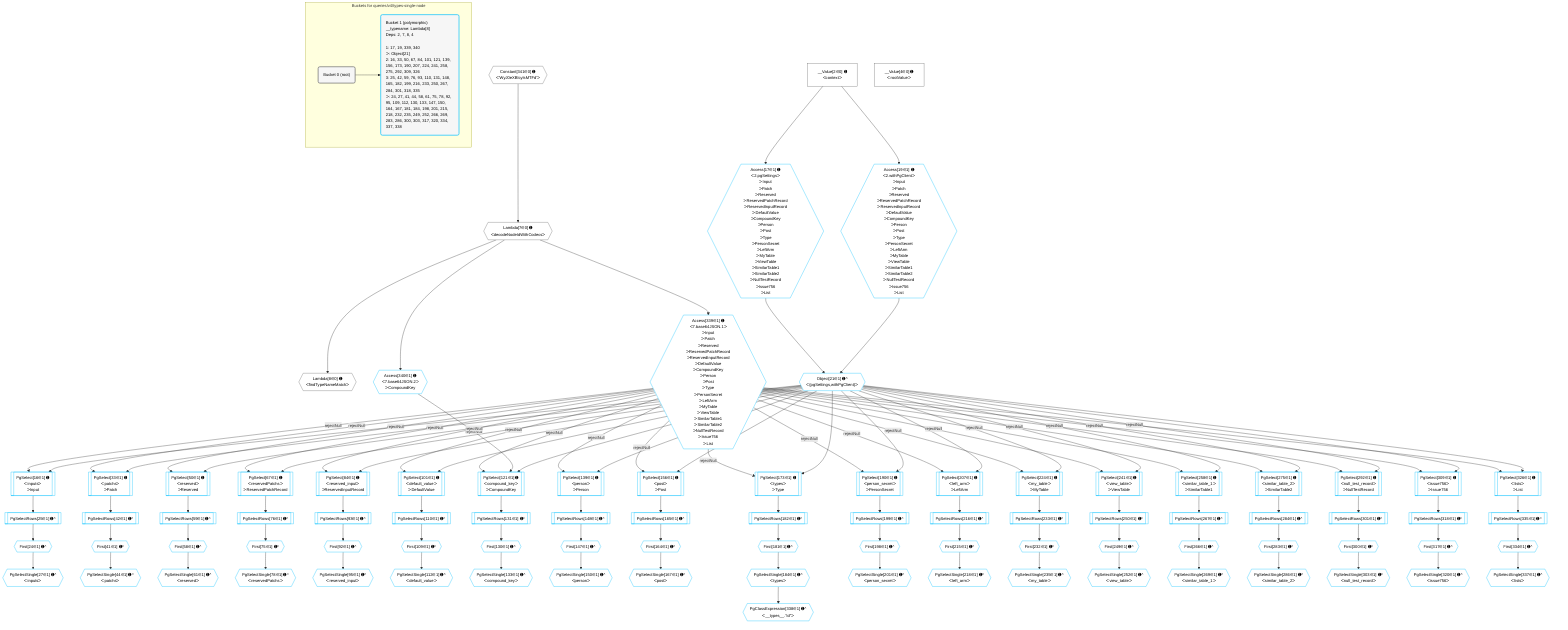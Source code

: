 %%{init: {'themeVariables': { 'fontSize': '12px'}}}%%
graph TD
    classDef path fill:#eee,stroke:#000,color:#000
    classDef plan fill:#fff,stroke-width:1px,color:#000
    classDef itemplan fill:#fff,stroke-width:2px,color:#000
    classDef unbatchedplan fill:#dff,stroke-width:1px,color:#000
    classDef sideeffectplan fill:#fcc,stroke-width:2px,color:#000
    classDef bucket fill:#f6f6f6,color:#000,stroke-width:2px,text-align:left

    subgraph "Buckets for queries/v4/types-single-node"
    Bucket0("Bucket 0 (root)"):::bucket
    Bucket1("Bucket 1 (polymorphic)<br />__typename: Lambda[8]<br />Deps: 2, 7, 8, 4<br /><br />1: 17, 19, 339, 340<br />ᐳ: Object[21]<br />2: 16, 33, 50, 67, 84, 101, 121, 139, 156, 173, 190, 207, 224, 241, 258, 275, 292, 309, 326<br />3: 25, 42, 59, 76, 93, 110, 131, 148, 165, 182, 199, 216, 233, 250, 267, 284, 301, 318, 335<br />ᐳ: 24, 27, 41, 44, 58, 61, 75, 78, 92, 95, 109, 112, 130, 133, 147, 150, 164, 167, 181, 184, 198, 201, 215, 218, 232, 235, 249, 252, 266, 269, 283, 286, 300, 303, 317, 320, 334, 337, 338"):::bucket
    end
    Bucket0 --> Bucket1

    %% plan dependencies
    Lambda7{{"Lambda[7∈0] ➊<br />ᐸdecodeNodeIdWithCodecsᐳ"}}:::plan
    Constant341{{"Constant[341∈0] ➊<br />ᐸ'WyJ0eXBlcyIsMTFd'ᐳ"}}:::plan
    Constant341 --> Lambda7
    Lambda8{{"Lambda[8∈0] ➊<br />ᐸfindTypeNameMatchᐳ"}}:::plan
    Lambda7 --> Lambda8
    __Value2["__Value[2∈0] ➊<br />ᐸcontextᐳ"]:::plan
    __Value4["__Value[4∈0] ➊<br />ᐸrootValueᐳ"]:::plan
    PgSelect121[["PgSelect[121∈1] ➊<br />ᐸcompound_keyᐳ<br />ᐳCompoundKey"]]:::plan
    Object21{{"Object[21∈1] ➊^<br />ᐸ{pgSettings,withPgClient}ᐳ"}}:::plan
    Access339{{"Access[339∈1] ➊<br />ᐸ7.base64JSON.1ᐳ<br />ᐳInput<br />ᐳPatch<br />ᐳReserved<br />ᐳReservedPatchRecord<br />ᐳReservedInputRecord<br />ᐳDefaultValue<br />ᐳCompoundKey<br />ᐳPerson<br />ᐳPost<br />ᐳType<br />ᐳPersonSecret<br />ᐳLeftArm<br />ᐳMyTable<br />ᐳViewTable<br />ᐳSimilarTable1<br />ᐳSimilarTable2<br />ᐳNullTestRecord<br />ᐳIssue756<br />ᐳList"}}:::plan
    Access340{{"Access[340∈1] ➊<br />ᐸ7.base64JSON.2ᐳ<br />ᐳCompoundKey"}}:::plan
    Access339 -->|rejectNull| PgSelect121
    Access340 -->|rejectNull| PgSelect121
    Object21 --> PgSelect121
    PgSelect16[["PgSelect[16∈1] ➊<br />ᐸinputsᐳ<br />ᐳInput"]]:::plan
    Access339 -->|rejectNull| PgSelect16
    Object21 --> PgSelect16
    Access17{{"Access[17∈1] ➊<br />ᐸ2.pgSettingsᐳ<br />ᐳInput<br />ᐳPatch<br />ᐳReserved<br />ᐳReservedPatchRecord<br />ᐳReservedInputRecord<br />ᐳDefaultValue<br />ᐳCompoundKey<br />ᐳPerson<br />ᐳPost<br />ᐳType<br />ᐳPersonSecret<br />ᐳLeftArm<br />ᐳMyTable<br />ᐳViewTable<br />ᐳSimilarTable1<br />ᐳSimilarTable2<br />ᐳNullTestRecord<br />ᐳIssue756<br />ᐳList"}}:::plan
    Access19{{"Access[19∈1] ➊<br />ᐸ2.withPgClientᐳ<br />ᐳInput<br />ᐳPatch<br />ᐳReserved<br />ᐳReservedPatchRecord<br />ᐳReservedInputRecord<br />ᐳDefaultValue<br />ᐳCompoundKey<br />ᐳPerson<br />ᐳPost<br />ᐳType<br />ᐳPersonSecret<br />ᐳLeftArm<br />ᐳMyTable<br />ᐳViewTable<br />ᐳSimilarTable1<br />ᐳSimilarTable2<br />ᐳNullTestRecord<br />ᐳIssue756<br />ᐳList"}}:::plan
    Access17 & Access19 --> Object21
    PgSelect33[["PgSelect[33∈1] ➊<br />ᐸpatchsᐳ<br />ᐳPatch"]]:::plan
    Access339 -->|rejectNull| PgSelect33
    Object21 --> PgSelect33
    PgSelect50[["PgSelect[50∈1] ➊<br />ᐸreservedᐳ<br />ᐳReserved"]]:::plan
    Access339 -->|rejectNull| PgSelect50
    Object21 --> PgSelect50
    PgSelect67[["PgSelect[67∈1] ➊<br />ᐸreservedPatchsᐳ<br />ᐳReservedPatchRecord"]]:::plan
    Access339 -->|rejectNull| PgSelect67
    Object21 --> PgSelect67
    PgSelect84[["PgSelect[84∈1] ➊<br />ᐸreserved_inputᐳ<br />ᐳReservedInputRecord"]]:::plan
    Access339 -->|rejectNull| PgSelect84
    Object21 --> PgSelect84
    PgSelect101[["PgSelect[101∈1] ➊<br />ᐸdefault_valueᐳ<br />ᐳDefaultValue"]]:::plan
    Access339 -->|rejectNull| PgSelect101
    Object21 --> PgSelect101
    PgSelect139[["PgSelect[139∈1] ➊<br />ᐸpersonᐳ<br />ᐳPerson"]]:::plan
    Access339 -->|rejectNull| PgSelect139
    Object21 --> PgSelect139
    PgSelect156[["PgSelect[156∈1] ➊<br />ᐸpostᐳ<br />ᐳPost"]]:::plan
    Access339 -->|rejectNull| PgSelect156
    Object21 --> PgSelect156
    PgSelect173[["PgSelect[173∈1] ➊<br />ᐸtypesᐳ<br />ᐳType"]]:::plan
    Access339 -->|rejectNull| PgSelect173
    Object21 --> PgSelect173
    PgSelect190[["PgSelect[190∈1] ➊<br />ᐸperson_secretᐳ<br />ᐳPersonSecret"]]:::plan
    Access339 -->|rejectNull| PgSelect190
    Object21 --> PgSelect190
    PgSelect207[["PgSelect[207∈1] ➊<br />ᐸleft_armᐳ<br />ᐳLeftArm"]]:::plan
    Access339 -->|rejectNull| PgSelect207
    Object21 --> PgSelect207
    PgSelect224[["PgSelect[224∈1] ➊<br />ᐸmy_tableᐳ<br />ᐳMyTable"]]:::plan
    Access339 -->|rejectNull| PgSelect224
    Object21 --> PgSelect224
    PgSelect241[["PgSelect[241∈1] ➊<br />ᐸview_tableᐳ<br />ᐳViewTable"]]:::plan
    Access339 -->|rejectNull| PgSelect241
    Object21 --> PgSelect241
    PgSelect258[["PgSelect[258∈1] ➊<br />ᐸsimilar_table_1ᐳ<br />ᐳSimilarTable1"]]:::plan
    Access339 -->|rejectNull| PgSelect258
    Object21 --> PgSelect258
    PgSelect275[["PgSelect[275∈1] ➊<br />ᐸsimilar_table_2ᐳ<br />ᐳSimilarTable2"]]:::plan
    Access339 -->|rejectNull| PgSelect275
    Object21 --> PgSelect275
    PgSelect292[["PgSelect[292∈1] ➊<br />ᐸnull_test_recordᐳ<br />ᐳNullTestRecord"]]:::plan
    Access339 -->|rejectNull| PgSelect292
    Object21 --> PgSelect292
    PgSelect309[["PgSelect[309∈1] ➊<br />ᐸissue756ᐳ<br />ᐳIssue756"]]:::plan
    Access339 -->|rejectNull| PgSelect309
    Object21 --> PgSelect309
    PgSelect326[["PgSelect[326∈1] ➊<br />ᐸlistsᐳ<br />ᐳList"]]:::plan
    Access339 -->|rejectNull| PgSelect326
    Object21 --> PgSelect326
    __Value2 --> Access17
    __Value2 --> Access19
    First24{{"First[24∈1] ➊^"}}:::plan
    PgSelectRows25[["PgSelectRows[25∈1] ➊^"]]:::plan
    PgSelectRows25 --> First24
    PgSelect16 --> PgSelectRows25
    PgSelectSingle27{{"PgSelectSingle[27∈1] ➊^<br />ᐸinputsᐳ"}}:::plan
    First24 --> PgSelectSingle27
    First41{{"First[41∈1] ➊^"}}:::plan
    PgSelectRows42[["PgSelectRows[42∈1] ➊^"]]:::plan
    PgSelectRows42 --> First41
    PgSelect33 --> PgSelectRows42
    PgSelectSingle44{{"PgSelectSingle[44∈1] ➊^<br />ᐸpatchsᐳ"}}:::plan
    First41 --> PgSelectSingle44
    First58{{"First[58∈1] ➊^"}}:::plan
    PgSelectRows59[["PgSelectRows[59∈1] ➊^"]]:::plan
    PgSelectRows59 --> First58
    PgSelect50 --> PgSelectRows59
    PgSelectSingle61{{"PgSelectSingle[61∈1] ➊^<br />ᐸreservedᐳ"}}:::plan
    First58 --> PgSelectSingle61
    First75{{"First[75∈1] ➊^"}}:::plan
    PgSelectRows76[["PgSelectRows[76∈1] ➊^"]]:::plan
    PgSelectRows76 --> First75
    PgSelect67 --> PgSelectRows76
    PgSelectSingle78{{"PgSelectSingle[78∈1] ➊^<br />ᐸreservedPatchsᐳ"}}:::plan
    First75 --> PgSelectSingle78
    First92{{"First[92∈1] ➊^"}}:::plan
    PgSelectRows93[["PgSelectRows[93∈1] ➊^"]]:::plan
    PgSelectRows93 --> First92
    PgSelect84 --> PgSelectRows93
    PgSelectSingle95{{"PgSelectSingle[95∈1] ➊^<br />ᐸreserved_inputᐳ"}}:::plan
    First92 --> PgSelectSingle95
    First109{{"First[109∈1] ➊^"}}:::plan
    PgSelectRows110[["PgSelectRows[110∈1] ➊^"]]:::plan
    PgSelectRows110 --> First109
    PgSelect101 --> PgSelectRows110
    PgSelectSingle112{{"PgSelectSingle[112∈1] ➊^<br />ᐸdefault_valueᐳ"}}:::plan
    First109 --> PgSelectSingle112
    First130{{"First[130∈1] ➊^"}}:::plan
    PgSelectRows131[["PgSelectRows[131∈1] ➊^"]]:::plan
    PgSelectRows131 --> First130
    PgSelect121 --> PgSelectRows131
    PgSelectSingle133{{"PgSelectSingle[133∈1] ➊^<br />ᐸcompound_keyᐳ"}}:::plan
    First130 --> PgSelectSingle133
    First147{{"First[147∈1] ➊^"}}:::plan
    PgSelectRows148[["PgSelectRows[148∈1] ➊^"]]:::plan
    PgSelectRows148 --> First147
    PgSelect139 --> PgSelectRows148
    PgSelectSingle150{{"PgSelectSingle[150∈1] ➊^<br />ᐸpersonᐳ"}}:::plan
    First147 --> PgSelectSingle150
    First164{{"First[164∈1] ➊^"}}:::plan
    PgSelectRows165[["PgSelectRows[165∈1] ➊^"]]:::plan
    PgSelectRows165 --> First164
    PgSelect156 --> PgSelectRows165
    PgSelectSingle167{{"PgSelectSingle[167∈1] ➊^<br />ᐸpostᐳ"}}:::plan
    First164 --> PgSelectSingle167
    First181{{"First[181∈1] ➊^"}}:::plan
    PgSelectRows182[["PgSelectRows[182∈1] ➊^"]]:::plan
    PgSelectRows182 --> First181
    PgSelect173 --> PgSelectRows182
    PgSelectSingle184{{"PgSelectSingle[184∈1] ➊^<br />ᐸtypesᐳ"}}:::plan
    First181 --> PgSelectSingle184
    First198{{"First[198∈1] ➊^"}}:::plan
    PgSelectRows199[["PgSelectRows[199∈1] ➊^"]]:::plan
    PgSelectRows199 --> First198
    PgSelect190 --> PgSelectRows199
    PgSelectSingle201{{"PgSelectSingle[201∈1] ➊^<br />ᐸperson_secretᐳ"}}:::plan
    First198 --> PgSelectSingle201
    First215{{"First[215∈1] ➊^"}}:::plan
    PgSelectRows216[["PgSelectRows[216∈1] ➊^"]]:::plan
    PgSelectRows216 --> First215
    PgSelect207 --> PgSelectRows216
    PgSelectSingle218{{"PgSelectSingle[218∈1] ➊^<br />ᐸleft_armᐳ"}}:::plan
    First215 --> PgSelectSingle218
    First232{{"First[232∈1] ➊^"}}:::plan
    PgSelectRows233[["PgSelectRows[233∈1] ➊^"]]:::plan
    PgSelectRows233 --> First232
    PgSelect224 --> PgSelectRows233
    PgSelectSingle235{{"PgSelectSingle[235∈1] ➊^<br />ᐸmy_tableᐳ"}}:::plan
    First232 --> PgSelectSingle235
    First249{{"First[249∈1] ➊^"}}:::plan
    PgSelectRows250[["PgSelectRows[250∈1] ➊^"]]:::plan
    PgSelectRows250 --> First249
    PgSelect241 --> PgSelectRows250
    PgSelectSingle252{{"PgSelectSingle[252∈1] ➊^<br />ᐸview_tableᐳ"}}:::plan
    First249 --> PgSelectSingle252
    First266{{"First[266∈1] ➊^"}}:::plan
    PgSelectRows267[["PgSelectRows[267∈1] ➊^"]]:::plan
    PgSelectRows267 --> First266
    PgSelect258 --> PgSelectRows267
    PgSelectSingle269{{"PgSelectSingle[269∈1] ➊^<br />ᐸsimilar_table_1ᐳ"}}:::plan
    First266 --> PgSelectSingle269
    First283{{"First[283∈1] ➊^"}}:::plan
    PgSelectRows284[["PgSelectRows[284∈1] ➊^"]]:::plan
    PgSelectRows284 --> First283
    PgSelect275 --> PgSelectRows284
    PgSelectSingle286{{"PgSelectSingle[286∈1] ➊^<br />ᐸsimilar_table_2ᐳ"}}:::plan
    First283 --> PgSelectSingle286
    First300{{"First[300∈1] ➊^"}}:::plan
    PgSelectRows301[["PgSelectRows[301∈1] ➊^"]]:::plan
    PgSelectRows301 --> First300
    PgSelect292 --> PgSelectRows301
    PgSelectSingle303{{"PgSelectSingle[303∈1] ➊^<br />ᐸnull_test_recordᐳ"}}:::plan
    First300 --> PgSelectSingle303
    First317{{"First[317∈1] ➊^"}}:::plan
    PgSelectRows318[["PgSelectRows[318∈1] ➊^"]]:::plan
    PgSelectRows318 --> First317
    PgSelect309 --> PgSelectRows318
    PgSelectSingle320{{"PgSelectSingle[320∈1] ➊^<br />ᐸissue756ᐳ"}}:::plan
    First317 --> PgSelectSingle320
    First334{{"First[334∈1] ➊^"}}:::plan
    PgSelectRows335[["PgSelectRows[335∈1] ➊^"]]:::plan
    PgSelectRows335 --> First334
    PgSelect326 --> PgSelectRows335
    PgSelectSingle337{{"PgSelectSingle[337∈1] ➊^<br />ᐸlistsᐳ"}}:::plan
    First334 --> PgSelectSingle337
    PgClassExpression338{{"PgClassExpression[338∈1] ➊^<br />ᐸ__types__.”id”ᐳ"}}:::plan
    PgSelectSingle184 --> PgClassExpression338
    Lambda7 --> Access339
    Lambda7 --> Access340

    %% define steps
    classDef bucket0 stroke:#696969
    class Bucket0,__Value2,__Value4,Lambda7,Lambda8,Constant341 bucket0
    classDef bucket1 stroke:#00bfff
    class Bucket1,PgSelect16,Access17,Access19,Object21,First24,PgSelectRows25,PgSelectSingle27,PgSelect33,First41,PgSelectRows42,PgSelectSingle44,PgSelect50,First58,PgSelectRows59,PgSelectSingle61,PgSelect67,First75,PgSelectRows76,PgSelectSingle78,PgSelect84,First92,PgSelectRows93,PgSelectSingle95,PgSelect101,First109,PgSelectRows110,PgSelectSingle112,PgSelect121,First130,PgSelectRows131,PgSelectSingle133,PgSelect139,First147,PgSelectRows148,PgSelectSingle150,PgSelect156,First164,PgSelectRows165,PgSelectSingle167,PgSelect173,First181,PgSelectRows182,PgSelectSingle184,PgSelect190,First198,PgSelectRows199,PgSelectSingle201,PgSelect207,First215,PgSelectRows216,PgSelectSingle218,PgSelect224,First232,PgSelectRows233,PgSelectSingle235,PgSelect241,First249,PgSelectRows250,PgSelectSingle252,PgSelect258,First266,PgSelectRows267,PgSelectSingle269,PgSelect275,First283,PgSelectRows284,PgSelectSingle286,PgSelect292,First300,PgSelectRows301,PgSelectSingle303,PgSelect309,First317,PgSelectRows318,PgSelectSingle320,PgSelect326,First334,PgSelectRows335,PgSelectSingle337,PgClassExpression338,Access339,Access340 bucket1